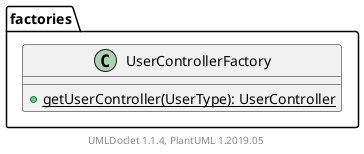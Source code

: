 @startuml

    namespace factories {

        class UserControllerFactory [[UserControllerFactory.html]] {
            {static} +getUserController(UserType): UserController
        }

    }


    center footer UMLDoclet 1.1.4, PlantUML 1.2019.05
@enduml
